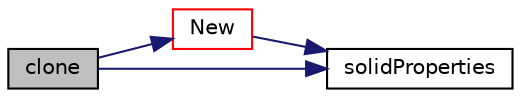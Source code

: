 digraph "clone"
{
  bgcolor="transparent";
  edge [fontname="Helvetica",fontsize="10",labelfontname="Helvetica",labelfontsize="10"];
  node [fontname="Helvetica",fontsize="10",shape=record];
  rankdir="LR";
  Node1 [label="clone",height=0.2,width=0.4,color="black", fillcolor="grey75", style="filled", fontcolor="black"];
  Node1 -> Node2 [color="midnightblue",fontsize="10",style="solid",fontname="Helvetica"];
  Node2 [label="New",height=0.2,width=0.4,color="red",URL="$a02441.html#a1841c9ea9e4467d24dc0465f52d63d96",tooltip="Return a pointer to a new solidProperties created from input. "];
  Node2 -> Node3 [color="midnightblue",fontsize="10",style="solid",fontname="Helvetica"];
  Node3 [label="solidProperties",height=0.2,width=0.4,color="black",URL="$a02441.html#ade4b9976faaf56b56eb95801c355070a",tooltip="Construct from components. "];
  Node1 -> Node3 [color="midnightblue",fontsize="10",style="solid",fontname="Helvetica"];
}
